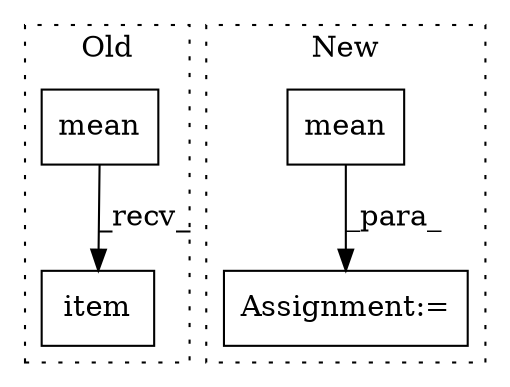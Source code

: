 digraph G {
subgraph cluster0 {
1 [label="item" a="32" s="2033" l="6" shape="box"];
4 [label="mean" a="32" s="2026" l="6" shape="box"];
label = "Old";
style="dotted";
}
subgraph cluster1 {
2 [label="mean" a="32" s="1973,1984" l="5,1" shape="box"];
3 [label="Assignment:=" a="7" s="2104" l="7" shape="box"];
label = "New";
style="dotted";
}
2 -> 3 [label="_para_"];
4 -> 1 [label="_recv_"];
}